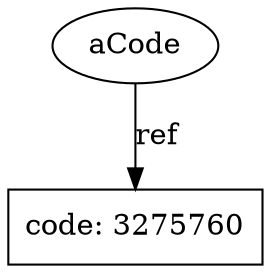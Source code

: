 digraph G {
    overlap=false;

    name3412768 [label="aCode", shape="ellipse"];
    code3275760 [label="code: 3275760", shape="box"];

    name3412768 -> code3275760 [label="ref"];

}
